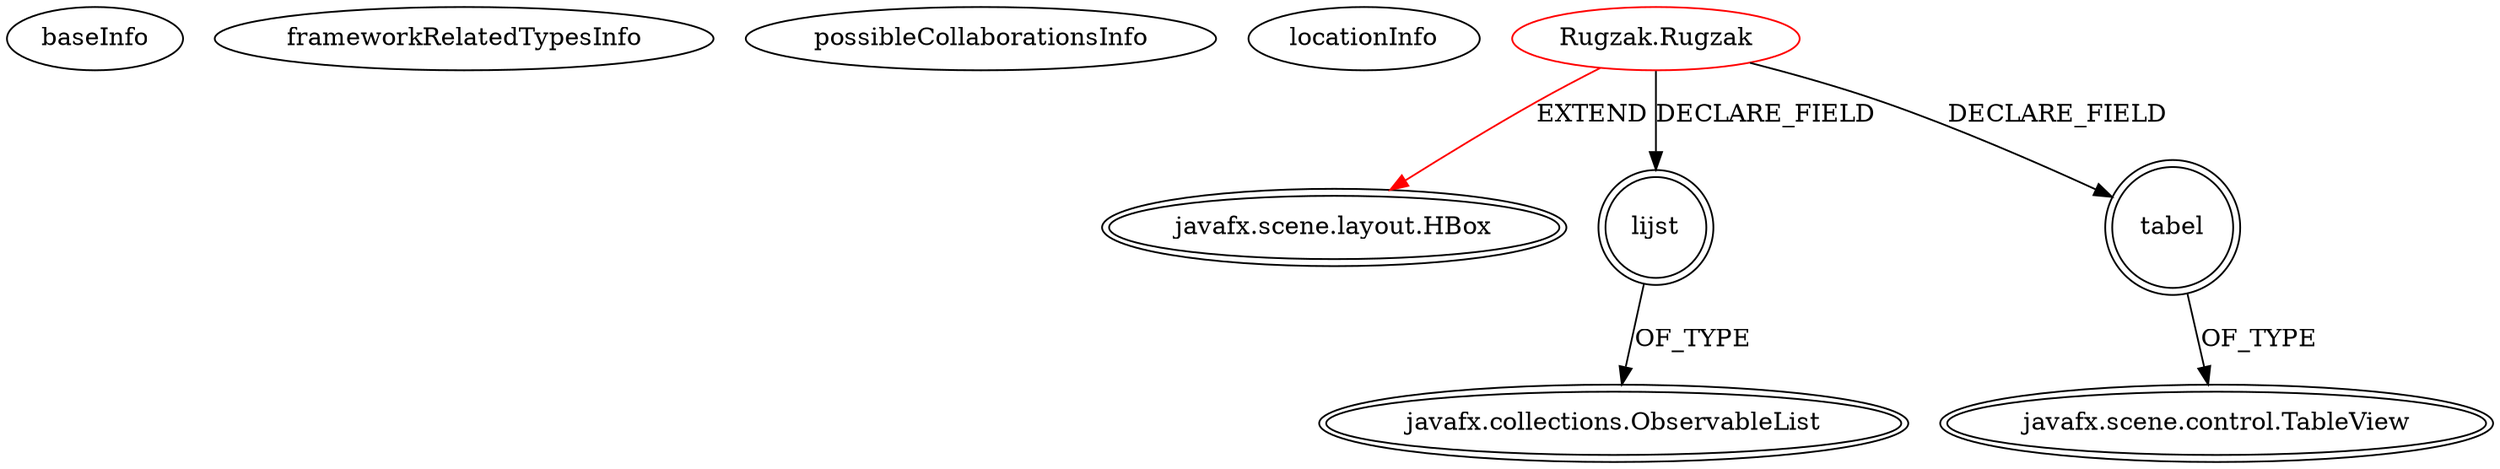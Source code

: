 digraph {
baseInfo[graphId=423,category="extension_graph",isAnonymous=false,possibleRelation=false]
frameworkRelatedTypesInfo[0="javafx.scene.layout.HBox"]
possibleCollaborationsInfo[]
locationInfo[projectName="Ellen102-test2",filePath="/Ellen102-test2/test2-master/src/Rugzak/Rugzak.java",contextSignature="Rugzak",graphId="423"]
0[label="Rugzak.Rugzak",vertexType="ROOT_CLIENT_CLASS_DECLARATION",isFrameworkType=false,color=red]
1[label="javafx.scene.layout.HBox",vertexType="FRAMEWORK_CLASS_TYPE",isFrameworkType=true,peripheries=2]
2[label="lijst",vertexType="FIELD_DECLARATION",isFrameworkType=true,peripheries=2,shape=circle]
3[label="javafx.collections.ObservableList",vertexType="FRAMEWORK_INTERFACE_TYPE",isFrameworkType=true,peripheries=2]
4[label="tabel",vertexType="FIELD_DECLARATION",isFrameworkType=true,peripheries=2,shape=circle]
5[label="javafx.scene.control.TableView",vertexType="FRAMEWORK_CLASS_TYPE",isFrameworkType=true,peripheries=2]
0->1[label="EXTEND",color=red]
0->2[label="DECLARE_FIELD"]
2->3[label="OF_TYPE"]
0->4[label="DECLARE_FIELD"]
4->5[label="OF_TYPE"]
}
